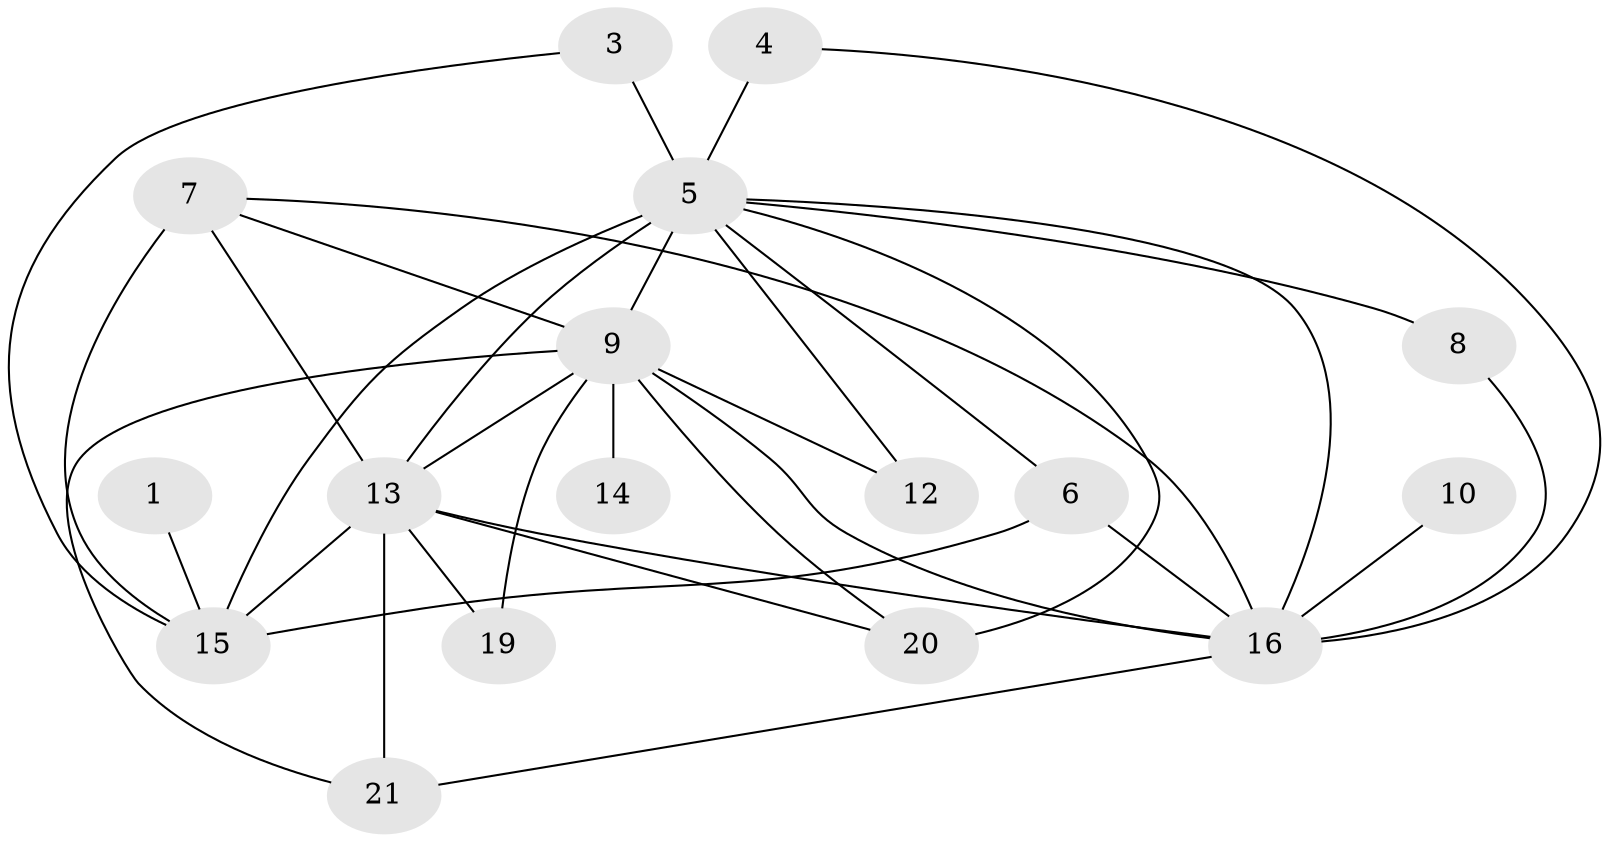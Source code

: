 // original degree distribution, {2: 0.35294117647058826, 3: 0.22058823529411764, 6: 0.058823529411764705, 1: 0.10294117647058823, 4: 0.07352941176470588, 5: 0.14705882352941177, 0: 0.04411764705882353}
// Generated by graph-tools (version 1.1) at 2025/35/03/04/25 23:35:44]
// undirected, 17 vertices, 34 edges
graph export_dot {
  node [color=gray90,style=filled];
  1;
  3;
  4;
  5;
  6;
  7;
  8;
  9;
  10;
  12;
  13;
  14;
  15;
  16;
  19;
  20;
  21;
  1 -- 15 [weight=1.0];
  3 -- 5 [weight=2.0];
  3 -- 15 [weight=1.0];
  4 -- 5 [weight=2.0];
  4 -- 16 [weight=1.0];
  5 -- 6 [weight=1.0];
  5 -- 8 [weight=2.0];
  5 -- 9 [weight=2.0];
  5 -- 12 [weight=1.0];
  5 -- 13 [weight=3.0];
  5 -- 15 [weight=2.0];
  5 -- 16 [weight=1.0];
  5 -- 20 [weight=2.0];
  6 -- 15 [weight=1.0];
  6 -- 16 [weight=1.0];
  7 -- 9 [weight=1.0];
  7 -- 13 [weight=1.0];
  7 -- 15 [weight=2.0];
  7 -- 16 [weight=1.0];
  8 -- 16 [weight=1.0];
  9 -- 12 [weight=1.0];
  9 -- 13 [weight=1.0];
  9 -- 14 [weight=1.0];
  9 -- 16 [weight=1.0];
  9 -- 19 [weight=1.0];
  9 -- 20 [weight=1.0];
  9 -- 21 [weight=2.0];
  10 -- 16 [weight=1.0];
  13 -- 15 [weight=1.0];
  13 -- 16 [weight=1.0];
  13 -- 19 [weight=1.0];
  13 -- 20 [weight=1.0];
  13 -- 21 [weight=3.0];
  16 -- 21 [weight=1.0];
}

